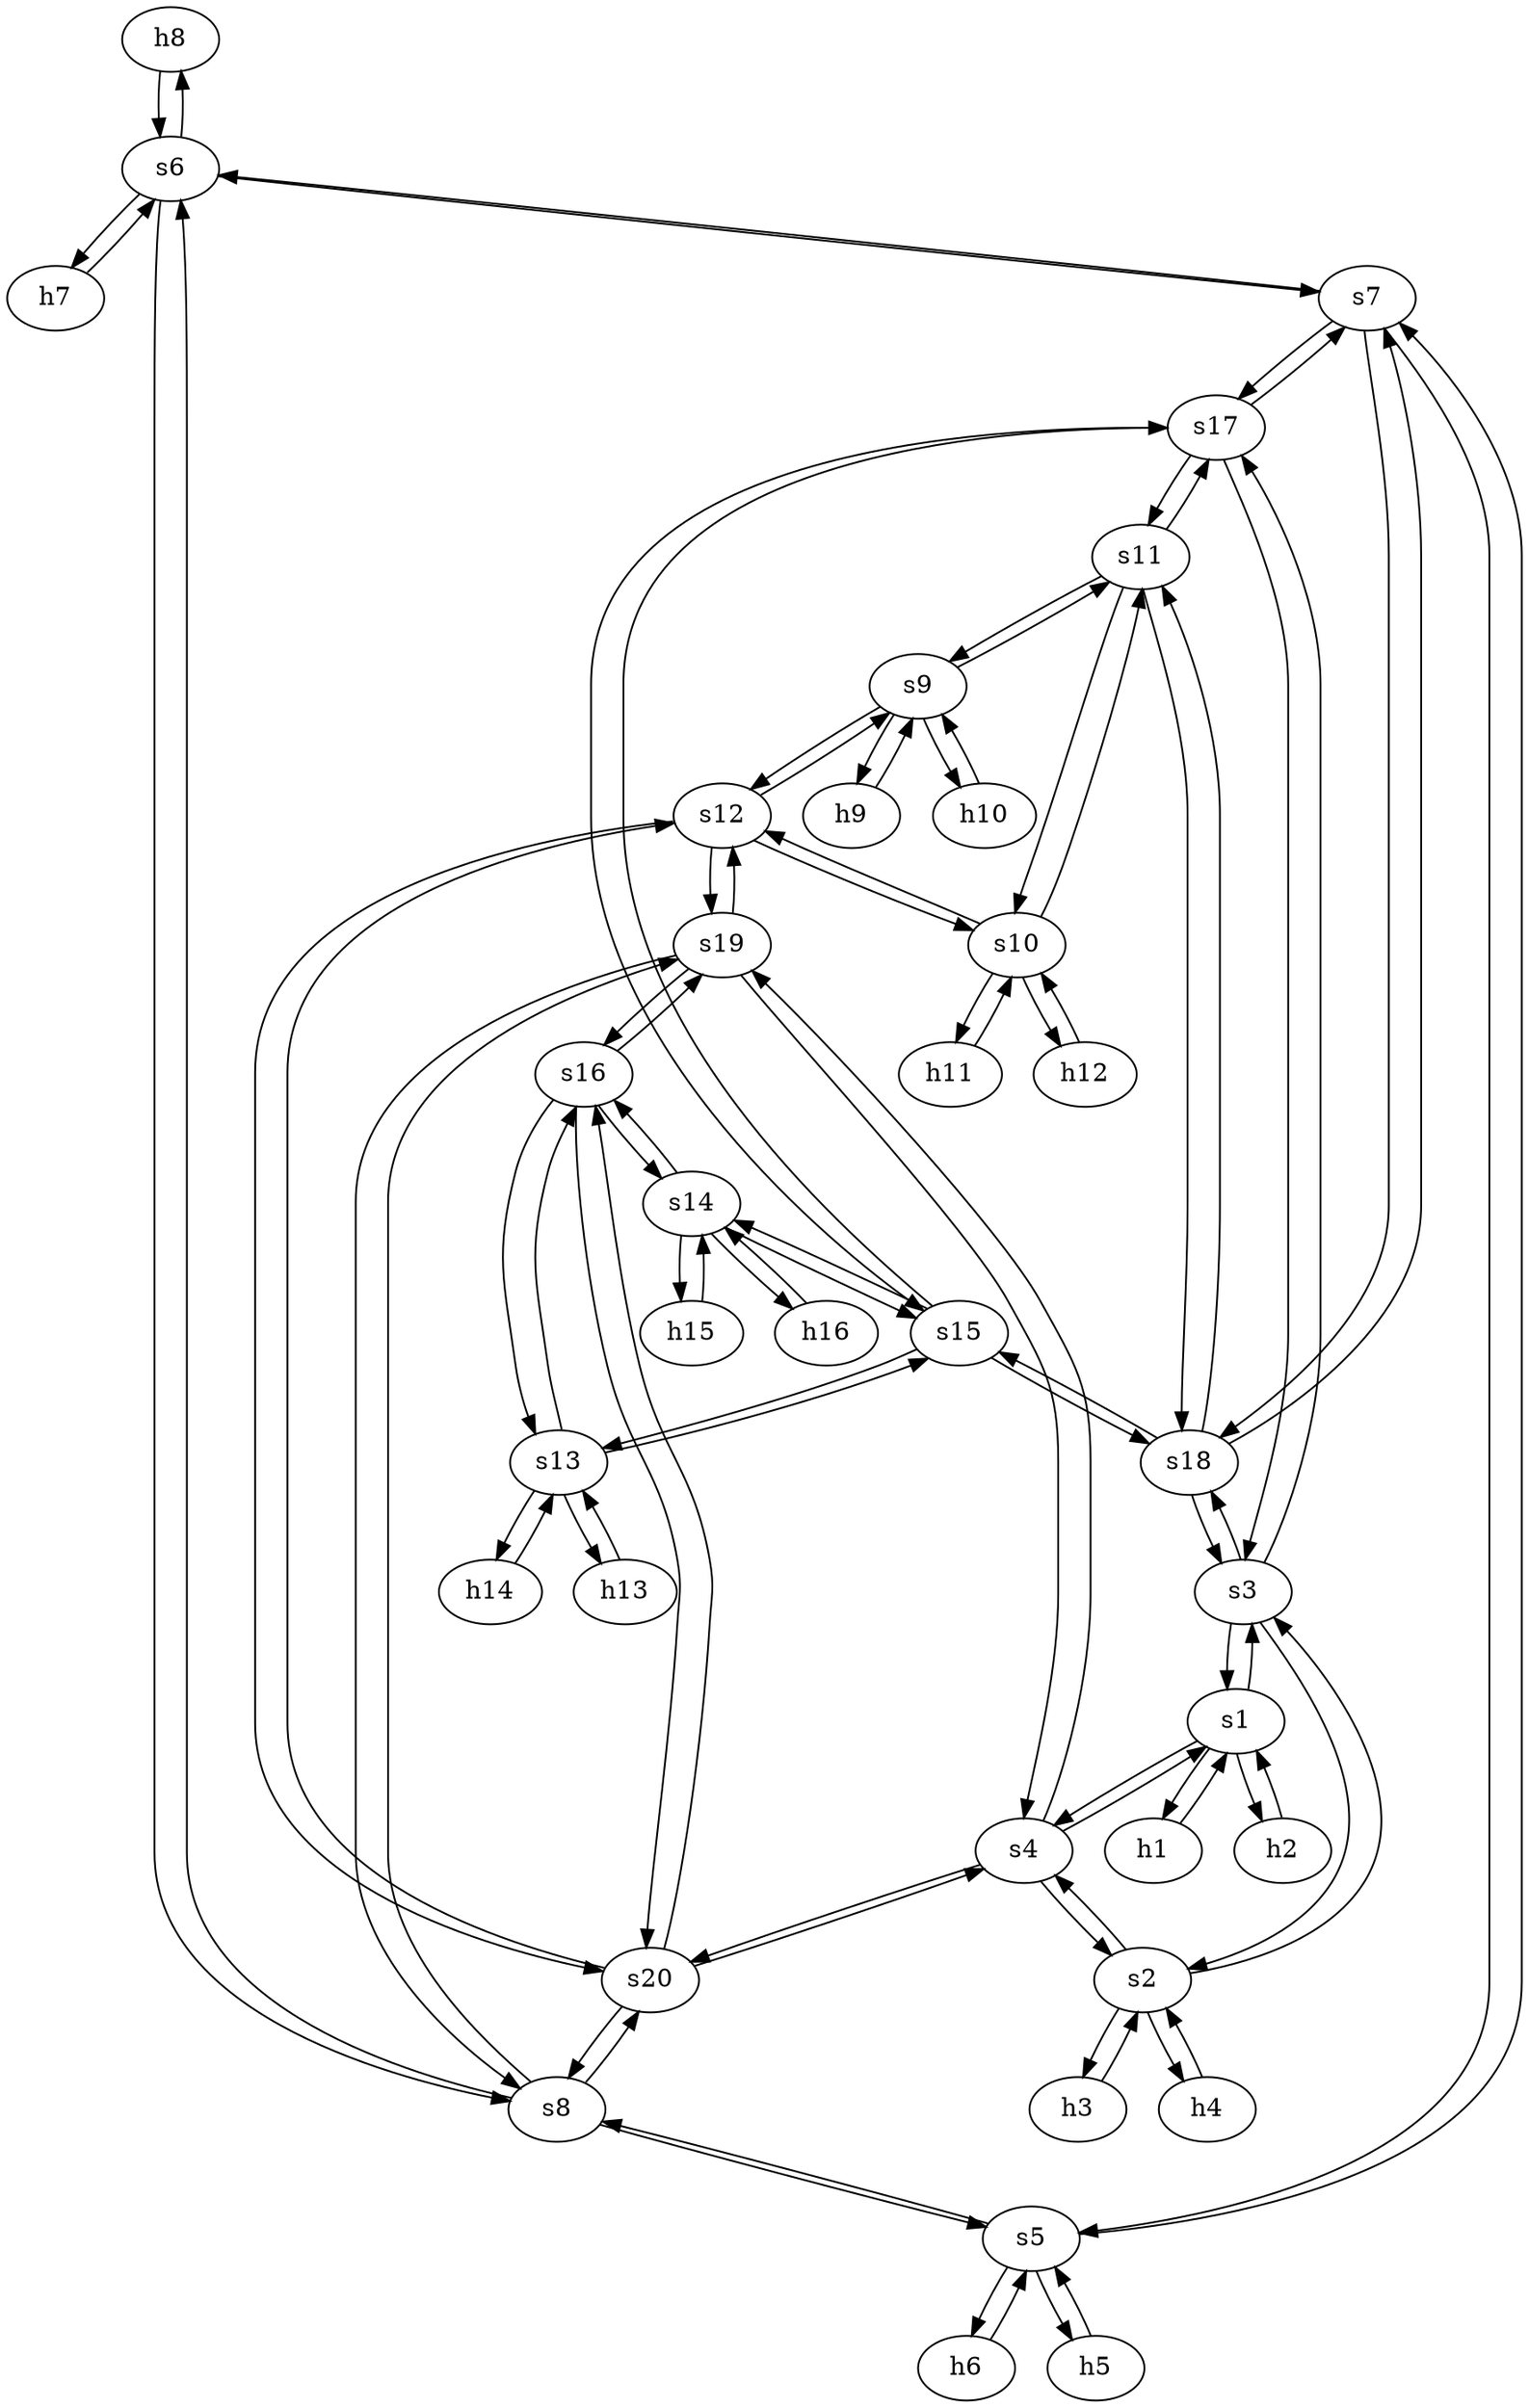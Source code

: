 strict digraph  {
	h8	 [ip="111.0.0.8",
		mac="0:0:0:0:0:8",
		type=host];
	s6	 [id=6,
		level="edge",
		type=switch];
	h8 -> s6	 [capacity="1Gbps",
		cost=1,
		dst_port=1,
		src_port=0];
	h9	 [ip="111.0.0.9",
		mac="0:0:0:0:0:9",
		type=host];
	s9	 [id=9,
		level="edge",
		type=switch];
	h9 -> s9	 [capacity="1Gbps",
		cost=1,
		dst_port=0,
		src_port=0];
	h2	 [ip="111.0.0.2",
		mac="0:0:0:0:0:2",
		type=host];
	s1	 [id=1,
		level="edge",
		type=switch];
	h2 -> s1	 [capacity="1Gbps",
		cost=1,
		dst_port=1,
		src_port=0];
	h3	 [ip="111.0.0.3",
		mac="0:0:0:0:0:3",
		type=host];
	s2	 [id=2,
		level="edge",
		type=switch];
	h3 -> s2	 [capacity="1Gbps",
		cost=1,
		dst_port=0,
		src_port=0];
	h1	 [ip="111.0.0.1",
		mac="0:0:0:0:0:1",
		type=host];
	h1 -> s1	 [capacity="1Gbps",
		cost=1,
		dst_port=0,
		src_port=0];
	h6	 [ip="111.0.0.6",
		mac="0:0:0:0:0:6",
		type=host];
	s5	 [id=5,
		level="edge",
		type=switch];
	h6 -> s5	 [capacity="1Gbps",
		cost=1,
		dst_port=1,
		src_port=0];
	h7	 [ip="111.0.0.7",
		mac="0:0:0:0:0:7",
		type=host];
	h7 -> s6	 [capacity="1Gbps",
		cost=1,
		dst_port=0,
		src_port=0];
	h4	 [ip="111.0.0.4",
		mac="0:0:0:0:0:4",
		type=host];
	h4 -> s2	 [capacity="1Gbps",
		cost=1,
		dst_port=1,
		src_port=0];
	h5	 [ip="111.0.0.5",
		mac="0:0:0:0:0:5",
		type=host];
	h5 -> s5	 [capacity="1Gbps",
		cost=1,
		dst_port=0,
		src_port=0];
	s9 -> h9	 [capacity="1Gbps",
		cost=1,
		dst_port=0,
		src_port=0];
	s12	 [id=12,
		level=aggregation,
		type=switch];
	s9 -> s12	 [capacity="1Gbps",
		cost=1,
		dst_port=0,
		src_port=3];
	s11	 [id=11,
		level=aggregation,
		type=switch];
	s9 -> s11	 [capacity="1Gbps",
		cost=1,
		dst_port=0,
		src_port=2];
	h10	 [ip="111.0.0.10",
		mac="0:0:0:0:0:a",
		type=host];
	s9 -> h10	 [capacity="1Gbps",
		cost=1,
		dst_port=0,
		src_port=1];
	s8	 [id=8,
		level=aggregation,
		type=switch];
	s8 -> s6	 [capacity="1Gbps",
		cost=1,
		dst_port=3,
		src_port=1];
	s8 -> s5	 [capacity="1Gbps",
		cost=1,
		dst_port=3,
		src_port=0];
	s19	 [id=19,
		level=core,
		type=switch];
	s8 -> s19	 [capacity="1Gbps",
		cost=1,
		dst_port=1,
		src_port=2];
	s20	 [id=20,
		level=core,
		type=switch];
	s8 -> s20	 [capacity="1Gbps",
		cost=1,
		dst_port=1,
		src_port=3];
	s3	 [id=3,
		level=aggregation,
		type=switch];
	s3 -> s2	 [capacity="1Gbps",
		cost=1,
		dst_port=2,
		src_port=1];
	s3 -> s1	 [capacity="1Gbps",
		cost=1,
		dst_port=2,
		src_port=0];
	s18	 [id=18,
		level=core,
		type=switch];
	s3 -> s18	 [capacity="1Gbps",
		cost=1,
		dst_port=0,
		src_port=3];
	s17	 [id=17,
		level=core,
		type=switch];
	s3 -> s17	 [capacity="1Gbps",
		cost=1,
		dst_port=0,
		src_port=2];
	s2 -> h3	 [capacity="1Gbps",
		cost=1,
		dst_port=0,
		src_port=0];
	s2 -> h4	 [capacity="1Gbps",
		cost=1,
		dst_port=0,
		src_port=1];
	s2 -> s3	 [capacity="1Gbps",
		cost=1,
		dst_port=1,
		src_port=2];
	s4	 [id=4,
		level=aggregation,
		type=switch];
	s2 -> s4	 [capacity="1Gbps",
		cost=1,
		dst_port=1,
		src_port=3];
	s1 -> h2	 [capacity="1Gbps",
		cost=1,
		dst_port=0,
		src_port=1];
	s1 -> h1	 [capacity="1Gbps",
		cost=1,
		dst_port=0,
		src_port=0];
	s1 -> s3	 [capacity="1Gbps",
		cost=1,
		dst_port=0,
		src_port=2];
	s1 -> s4	 [capacity="1Gbps",
		cost=1,
		dst_port=0,
		src_port=3];
	s7	 [id=7,
		level=aggregation,
		type=switch];
	s7 -> s6	 [capacity="1Gbps",
		cost=1,
		dst_port=2,
		src_port=1];
	s7 -> s5	 [capacity="1Gbps",
		cost=1,
		dst_port=2,
		src_port=0];
	s7 -> s18	 [capacity="1Gbps",
		cost=1,
		dst_port=1,
		src_port=3];
	s7 -> s17	 [capacity="1Gbps",
		cost=1,
		dst_port=1,
		src_port=2];
	s6 -> h8	 [capacity="1Gbps",
		cost=1,
		dst_port=0,
		src_port=1];
	s6 -> h7	 [capacity="1Gbps",
		cost=1,
		dst_port=0,
		src_port=0];
	s6 -> s8	 [capacity="1Gbps",
		cost=1,
		dst_port=1,
		src_port=3];
	s6 -> s7	 [capacity="1Gbps",
		cost=1,
		dst_port=1,
		src_port=2];
	s5 -> h6	 [capacity="1Gbps",
		cost=1,
		dst_port=0,
		src_port=1];
	s5 -> h5	 [capacity="1Gbps",
		cost=1,
		dst_port=0,
		src_port=0];
	s5 -> s8	 [capacity="1Gbps",
		cost=1,
		dst_port=0,
		src_port=3];
	s5 -> s7	 [capacity="1Gbps",
		cost=1,
		dst_port=0,
		src_port=2];
	s4 -> s2	 [capacity="1Gbps",
		cost=1,
		dst_port=3,
		src_port=1];
	s4 -> s1	 [capacity="1Gbps",
		cost=1,
		dst_port=3,
		src_port=0];
	s4 -> s19	 [capacity="1Gbps",
		cost=1,
		dst_port=0,
		src_port=2];
	s4 -> s20	 [capacity="1Gbps",
		cost=1,
		dst_port=0,
		src_port=3];
	s19 -> s8	 [capacity="1Gbps",
		cost=1,
		dst_port=2,
		src_port=1];
	s19 -> s4	 [capacity="1Gbps",
		cost=1,
		dst_port=2,
		src_port=0];
	s19 -> s12	 [capacity="1Gbps",
		cost=1,
		dst_port=2,
		src_port=2];
	s16	 [id=16,
		level=aggregation,
		type=switch];
	s19 -> s16	 [capacity="1Gbps",
		cost=1,
		dst_port=2,
		src_port=3];
	s18 -> s3	 [capacity="1Gbps",
		cost=1,
		dst_port=3,
		src_port=0];
	s18 -> s7	 [capacity="1Gbps",
		cost=1,
		dst_port=3,
		src_port=1];
	s18 -> s11	 [capacity="1Gbps",
		cost=1,
		dst_port=3,
		src_port=2];
	s15	 [id=15,
		level=aggregation,
		type=switch];
	s18 -> s15	 [capacity="1Gbps",
		cost=1,
		dst_port=3,
		src_port=3];
	s13	 [id=13,
		level="edge",
		type=switch];
	s13 -> s16	 [capacity="1Gbps",
		cost=1,
		dst_port=0,
		src_port=3];
	s13 -> s15	 [capacity="1Gbps",
		cost=1,
		dst_port=0,
		src_port=2];
	h13	 [ip="111.0.0.13",
		mac="0:0:0:0:0:d",
		type=host];
	s13 -> h13	 [capacity="1Gbps",
		cost=1,
		dst_port=0,
		src_port=0];
	h14	 [ip="111.0.0.14",
		mac="0:0:0:0:0:e",
		type=host];
	s13 -> h14	 [capacity="1Gbps",
		cost=1,
		dst_port=0,
		src_port=1];
	s12 -> s9	 [capacity="1Gbps",
		cost=1,
		dst_port=3,
		src_port=0];
	s12 -> s19	 [capacity="1Gbps",
		cost=1,
		dst_port=2,
		src_port=2];
	s10	 [id=10,
		level="edge",
		type=switch];
	s12 -> s10	 [capacity="1Gbps",
		cost=1,
		dst_port=3,
		src_port=1];
	s12 -> s20	 [capacity="1Gbps",
		cost=1,
		dst_port=2,
		src_port=3];
	s11 -> s9	 [capacity="1Gbps",
		cost=1,
		dst_port=2,
		src_port=0];
	s11 -> s18	 [capacity="1Gbps",
		cost=1,
		dst_port=2,
		src_port=3];
	s11 -> s10	 [capacity="1Gbps",
		cost=1,
		dst_port=2,
		src_port=1];
	s11 -> s17	 [capacity="1Gbps",
		cost=1,
		dst_port=2,
		src_port=2];
	s10 -> s12	 [capacity="1Gbps",
		cost=1,
		dst_port=1,
		src_port=3];
	s10 -> s11	 [capacity="1Gbps",
		cost=1,
		dst_port=1,
		src_port=2];
	h11	 [ip="111.0.0.11",
		mac="0:0:0:0:0:b",
		type=host];
	s10 -> h11	 [capacity="1Gbps",
		cost=1,
		dst_port=0,
		src_port=0];
	h12	 [ip="111.0.0.12",
		mac="0:0:0:0:0:c",
		type=host];
	s10 -> h12	 [capacity="1Gbps",
		cost=1,
		dst_port=0,
		src_port=1];
	s17 -> s3	 [capacity="1Gbps",
		cost=1,
		dst_port=2,
		src_port=0];
	s17 -> s7	 [capacity="1Gbps",
		cost=1,
		dst_port=2,
		src_port=1];
	s17 -> s11	 [capacity="1Gbps",
		cost=1,
		dst_port=2,
		src_port=2];
	s17 -> s15	 [capacity="1Gbps",
		cost=1,
		dst_port=2,
		src_port=3];
	s16 -> s19	 [capacity="1Gbps",
		cost=1,
		dst_port=3,
		src_port=2];
	s16 -> s13	 [capacity="1Gbps",
		cost=1,
		dst_port=3,
		src_port=0];
	s14	 [id=14,
		level="edge",
		type=switch];
	s16 -> s14	 [capacity="1Gbps",
		cost=1,
		dst_port=3,
		src_port=1];
	s16 -> s20	 [capacity="1Gbps",
		cost=1,
		dst_port=3,
		src_port=3];
	s15 -> s18	 [capacity="1Gbps",
		cost=1,
		dst_port=3,
		src_port=3];
	s15 -> s13	 [capacity="1Gbps",
		cost=1,
		dst_port=2,
		src_port=0];
	s15 -> s17	 [capacity="1Gbps",
		cost=1,
		dst_port=3,
		src_port=2];
	s15 -> s14	 [capacity="1Gbps",
		cost=1,
		dst_port=2,
		src_port=1];
	s14 -> s16	 [capacity="1Gbps",
		cost=1,
		dst_port=1,
		src_port=3];
	s14 -> s15	 [capacity="1Gbps",
		cost=1,
		dst_port=1,
		src_port=2];
	h15	 [ip="111.0.0.15",
		mac="0:0:0:0:0:f",
		type=host];
	s14 -> h15	 [capacity="1Gbps",
		cost=1,
		dst_port=0,
		src_port=0];
	h16	 [ip="111.0.0.16",
		mac="0:0:0:0:0:10",
		type=host];
	s14 -> h16	 [capacity="1Gbps",
		cost=1,
		dst_port=0,
		src_port=1];
	h10 -> s9	 [capacity="1Gbps",
		cost=1,
		dst_port=1,
		src_port=0];
	h11 -> s10	 [capacity="1Gbps",
		cost=1,
		dst_port=0,
		src_port=0];
	h12 -> s10	 [capacity="1Gbps",
		cost=1,
		dst_port=1,
		src_port=0];
	h13 -> s13	 [capacity="1Gbps",
		cost=1,
		dst_port=0,
		src_port=0];
	h14 -> s13	 [capacity="1Gbps",
		cost=1,
		dst_port=1,
		src_port=0];
	h15 -> s14	 [capacity="1Gbps",
		cost=1,
		dst_port=0,
		src_port=0];
	h16 -> s14	 [capacity="1Gbps",
		cost=1,
		dst_port=1,
		src_port=0];
	s20 -> s8	 [capacity="1Gbps",
		cost=1,
		dst_port=3,
		src_port=1];
	s20 -> s4	 [capacity="1Gbps",
		cost=1,
		dst_port=3,
		src_port=0];
	s20 -> s12	 [capacity="1Gbps",
		cost=1,
		dst_port=3,
		src_port=2];
	s20 -> s16	 [capacity="1Gbps",
		cost=1,
		dst_port=3,
		src_port=3];
}

